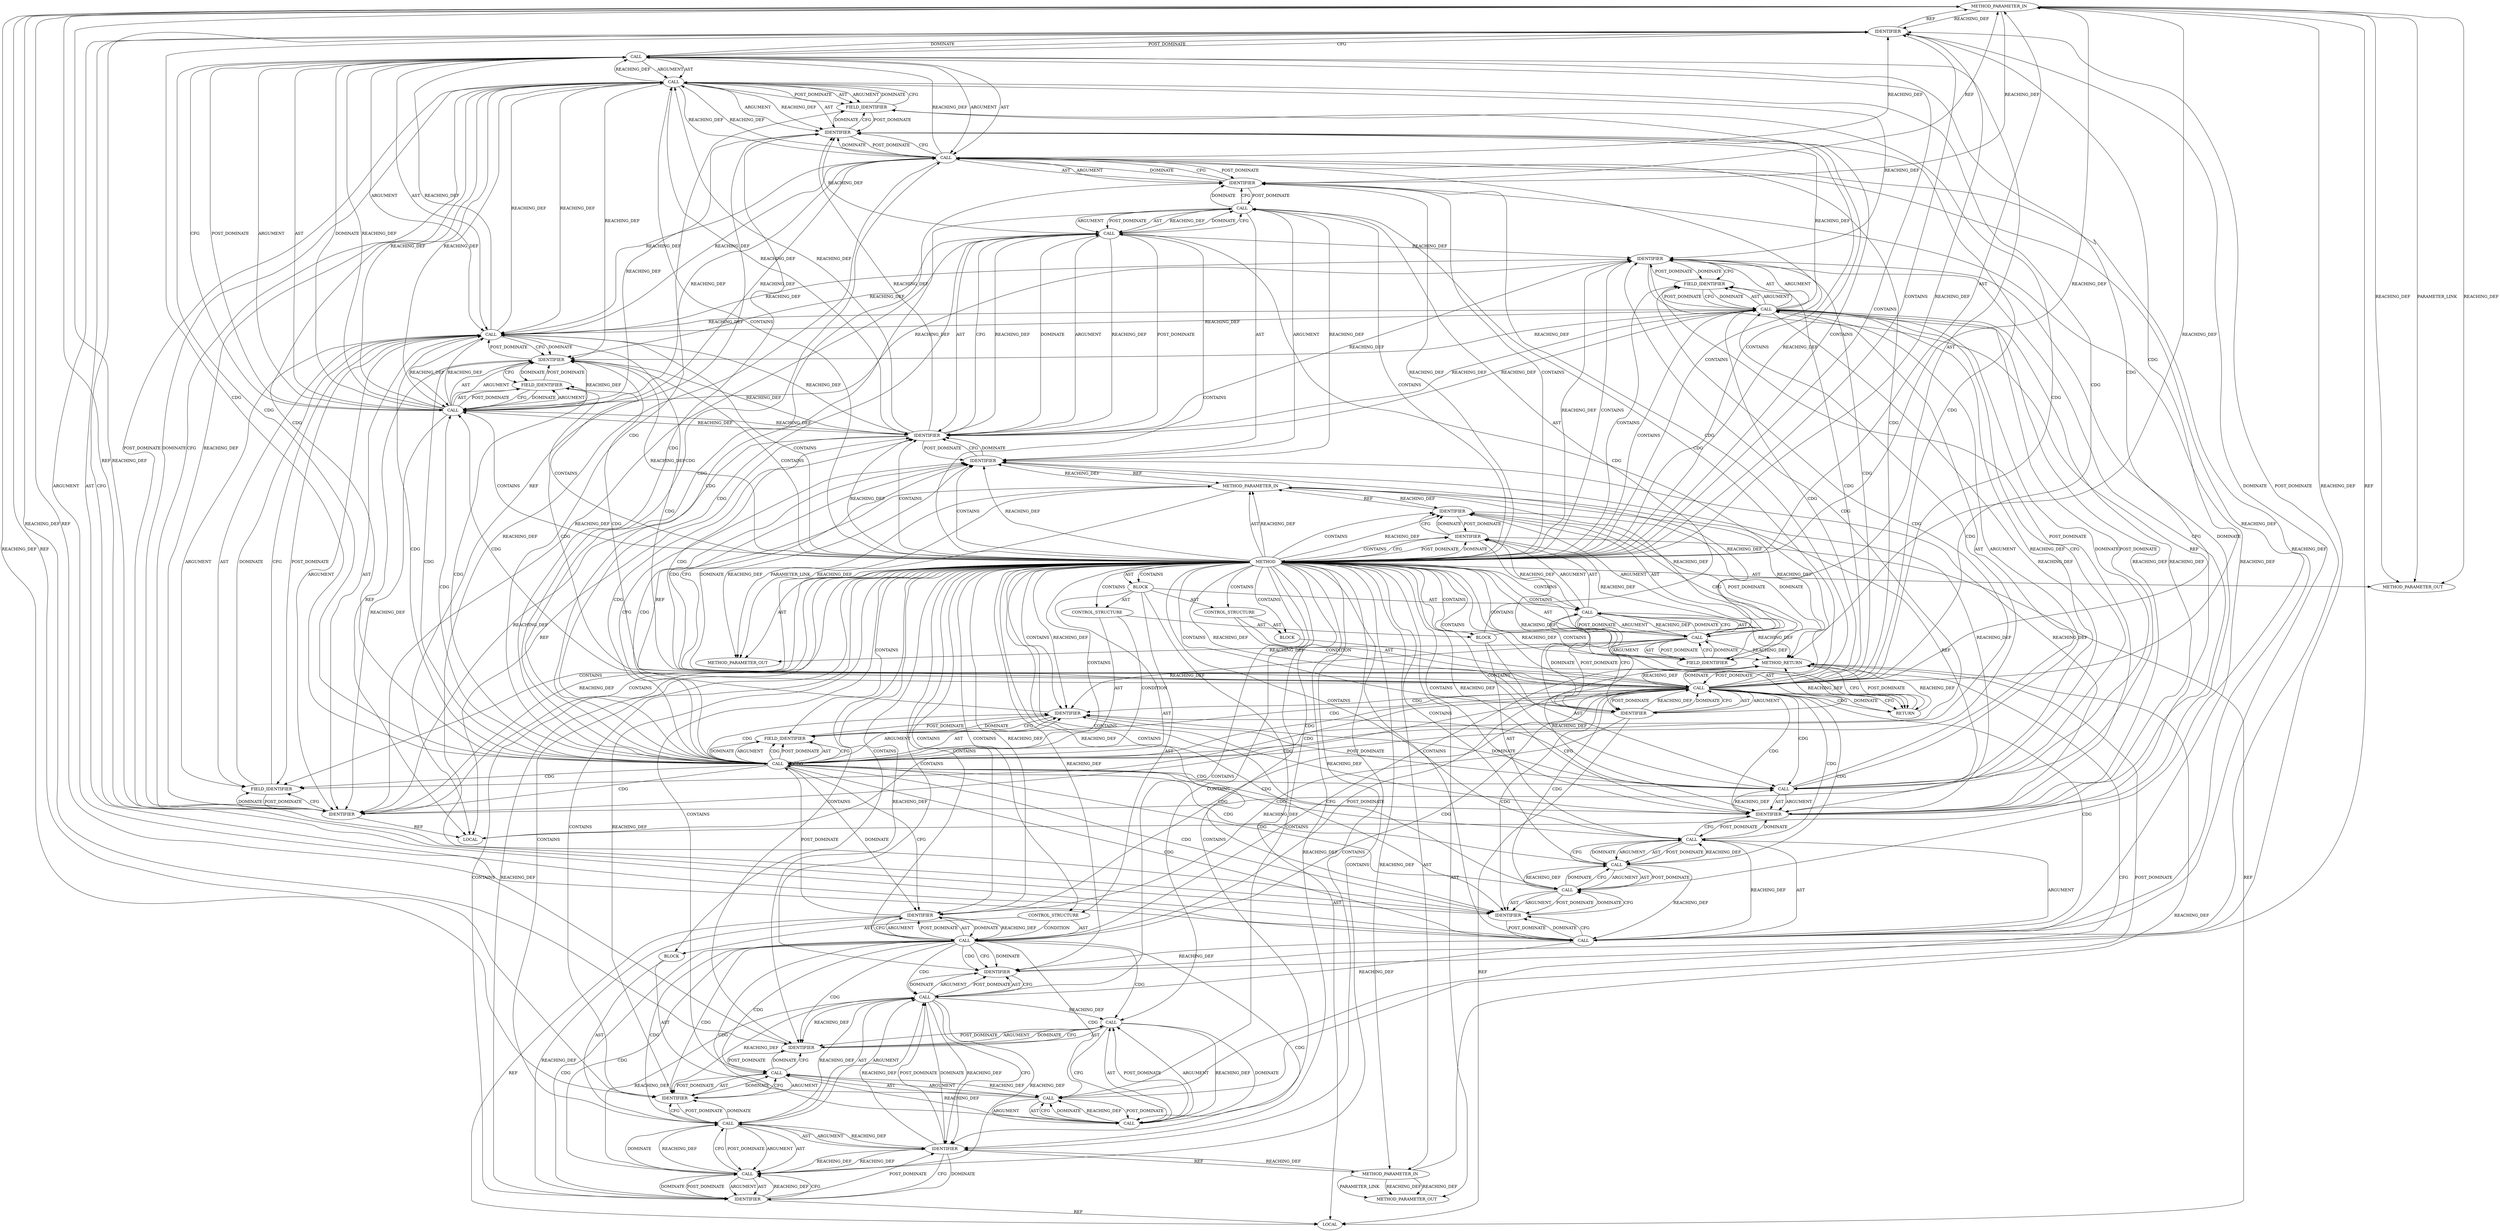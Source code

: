digraph {
  3004 [label=METHOD_PARAMETER_IN ORDER=1 CODE="struct scatterlist **sg" IS_VARIADIC=false COLUMN_NUMBER=29 LINE_NUMBER=936 TYPE_FULL_NAME="scatterlist**" EVALUATION_STRATEGY="BY_VALUE" INDEX=1 NAME="sg"]
  3040 [label=IDENTIFIER ORDER=1 ARGUMENT_INDEX=1 CODE="sg" COLUMN_NUMBER=4 LINE_NUMBER=948 TYPE_FULL_NAME="scatterlist**" NAME="sg"]
  3052 [label=CONTROL_STRUCTURE CONTROL_STRUCTURE_TYPE="IF" ORDER=6 PARSER_TYPE_NAME="CASTIfStatement" ARGUMENT_INDEX=-1 CODE="if (need_padding(data_len))" COLUMN_NUMBER=2 LINE_NUMBER=953]
  3009 [label=CALL ORDER=2 ARGUMENT_INDEX=-1 CODE="data_len = cursor->total_resid" COLUMN_NUMBER=6 METHOD_FULL_NAME="<operator>.assignment" LINE_NUMBER=939 TYPE_FULL_NAME="<empty>" DISPATCH_TYPE="STATIC_DISPATCH" SIGNATURE="" NAME="<operator>.assignment"]
  3063 [label=CALL ORDER=1 ARGUMENT_INDEX=1 CODE="*sg" COLUMN_NUMBER=3 METHOD_FULL_NAME="<operator>.indirection" LINE_NUMBER=955 TYPE_FULL_NAME="<empty>" DISPATCH_TYPE="STATIC_DISPATCH" SIGNATURE="" NAME="<operator>.indirection"]
  3066 [label=CALL ORDER=1 ARGUMENT_INDEX=1 CODE="*sg" COLUMN_NUMBER=17 METHOD_FULL_NAME="<operator>.indirection" LINE_NUMBER=955 TYPE_FULL_NAME="<empty>" DISPATCH_TYPE="STATIC_DISPATCH" SIGNATURE="" NAME="<operator>.indirection"]
  3046 [label=CALL ORDER=2 ARGUMENT_INDEX=2 CODE="bv.bv_len" COLUMN_NUMBER=33 METHOD_FULL_NAME="<operator>.fieldAccess" LINE_NUMBER=950 TYPE_FULL_NAME="<empty>" DISPATCH_TYPE="STATIC_DISPATCH" SIGNATURE="" NAME="<operator>.fieldAccess"]
  3059 [label=IDENTIFIER ORDER=2 ARGUMENT_INDEX=2 CODE="pad" COLUMN_NUMBER=19 LINE_NUMBER=954 TYPE_FULL_NAME="u8*" NAME="pad"]
  3031 [label=FIELD_IDENTIFIER ORDER=2 ARGUMENT_INDEX=2 CODE="bv_page" COLUMN_NUMBER=20 LINE_NUMBER=947 CANONICAL_NAME="bv_page"]
  3010 [label=IDENTIFIER ORDER=1 ARGUMENT_INDEX=1 CODE="data_len" COLUMN_NUMBER=6 LINE_NUMBER=939 TYPE_FULL_NAME="int" NAME="data_len"]
  3049 [label=CALL ORDER=2 ARGUMENT_INDEX=-1 CODE="cursor->total_resid" COLUMN_NUMBER=11 METHOD_FULL_NAME="<operator>.indirectFieldAccess" LINE_NUMBER=951 TYPE_FULL_NAME="<empty>" DISPATCH_TYPE="STATIC_DISPATCH" SIGNATURE="" NAME="<operator>.indirectFieldAccess"]
  3047 [label=IDENTIFIER ORDER=1 ARGUMENT_INDEX=1 CODE="bv" COLUMN_NUMBER=33 LINE_NUMBER=950 TYPE_FULL_NAME="bio_vec" NAME="bv"]
  3017 [label=IDENTIFIER ORDER=1 ARGUMENT_INDEX=1 CODE="data_len" COLUMN_NUMBER=7 LINE_NUMBER=942 TYPE_FULL_NAME="int" NAME="data_len"]
  3036 [label=IDENTIFIER ORDER=1 ARGUMENT_INDEX=1 CODE="bv" COLUMN_NUMBER=43 LINE_NUMBER=947 TYPE_FULL_NAME="bio_vec" NAME="bv"]
  3057 [label=CALL ORDER=1 ARGUMENT_INDEX=1 CODE="*sg" COLUMN_NUMBER=14 METHOD_FULL_NAME="<operator>.indirection" LINE_NUMBER=954 TYPE_FULL_NAME="<empty>" DISPATCH_TYPE="STATIC_DISPATCH" SIGNATURE="" NAME="<operator>.indirection"]
  3035 [label=CALL ORDER=4 ARGUMENT_INDEX=4 CODE="bv.bv_offset" COLUMN_NUMBER=43 METHOD_FULL_NAME="<operator>.fieldAccess" LINE_NUMBER=947 TYPE_FULL_NAME="<empty>" DISPATCH_TYPE="STATIC_DISPATCH" SIGNATURE="" NAME="<operator>.fieldAccess"]
  3041 [label=CALL ORDER=2 ARGUMENT_INDEX=2 CODE="sg_next(*sg)" COLUMN_NUMBER=9 METHOD_FULL_NAME="sg_next" LINE_NUMBER=948 TYPE_FULL_NAME="<empty>" DISPATCH_TYPE="STATIC_DISPATCH" SIGNATURE="" NAME="sg_next"]
  3033 [label=IDENTIFIER ORDER=1 ARGUMENT_INDEX=1 CODE="bv" COLUMN_NUMBER=32 LINE_NUMBER=947 TYPE_FULL_NAME="bio_vec" NAME="bv"]
  3064 [label=IDENTIFIER ORDER=1 ARGUMENT_INDEX=1 CODE="sg" COLUMN_NUMBER=4 LINE_NUMBER=955 TYPE_FULL_NAME="scatterlist**" NAME="sg"]
  3056 [label=CALL ORDER=1 ARGUMENT_INDEX=-1 CODE="sg_set_buf(*sg, pad, padding_len(data_len))" COLUMN_NUMBER=3 METHOD_FULL_NAME="sg_set_buf" LINE_NUMBER=954 TYPE_FULL_NAME="<empty>" DISPATCH_TYPE="STATIC_DISPATCH" SIGNATURE="" NAME="sg_set_buf"]
  3007 [label=BLOCK ORDER=4 ARGUMENT_INDEX=-1 CODE="{
	int data_len = cursor->total_resid;
	struct bio_vec bv;

	if (!data_len)
		return;

	do {
		get_bvec_at(cursor, &bv);
		sg_set_page(*sg, bv.bv_page, bv.bv_len, bv.bv_offset);
		*sg = sg_next(*sg);

		ceph_msg_data_advance(cursor, bv.bv_len);
	} while (cursor->total_resid);

	if (need_padding(data_len)) {
		sg_set_buf(*sg, pad, padding_len(data_len));
		*sg = sg_next(*sg);
	}
}" COLUMN_NUMBER=1 LINE_NUMBER=938 TYPE_FULL_NAME="void"]
  3030 [label=IDENTIFIER ORDER=1 ARGUMENT_INDEX=1 CODE="bv" COLUMN_NUMBER=20 LINE_NUMBER=947 TYPE_FULL_NAME="bio_vec" NAME="bv"]
  3061 [label=IDENTIFIER ORDER=1 ARGUMENT_INDEX=1 CODE="data_len" COLUMN_NUMBER=36 LINE_NUMBER=954 TYPE_FULL_NAME="int" NAME="data_len"]
  3067 [label=IDENTIFIER ORDER=1 ARGUMENT_INDEX=1 CODE="sg" COLUMN_NUMBER=18 LINE_NUMBER=955 TYPE_FULL_NAME="scatterlist**" NAME="sg"]
  3012 [label=IDENTIFIER ORDER=1 ARGUMENT_INDEX=1 CODE="cursor" COLUMN_NUMBER=17 LINE_NUMBER=939 TYPE_FULL_NAME="ceph_msg_data_cursor*" NAME="cursor"]
  3021 [label=BLOCK ORDER=1 ARGUMENT_INDEX=-1 CODE="{
		get_bvec_at(cursor, &bv);
		sg_set_page(*sg, bv.bv_page, bv.bv_len, bv.bv_offset);
		*sg = sg_next(*sg);

		ceph_msg_data_advance(cursor, bv.bv_len);
	}" COLUMN_NUMBER=5 LINE_NUMBER=945 TYPE_FULL_NAME="void"]
  3016 [label=CALL ORDER=1 ARGUMENT_INDEX=-1 CODE="!data_len" COLUMN_NUMBER=6 METHOD_FULL_NAME="<operator>.logicalNot" LINE_NUMBER=942 TYPE_FULL_NAME="<empty>" DISPATCH_TYPE="STATIC_DISPATCH" SIGNATURE="" NAME="<operator>.logicalNot"]
  3048 [label=FIELD_IDENTIFIER ORDER=2 ARGUMENT_INDEX=2 CODE="bv_len" COLUMN_NUMBER=33 LINE_NUMBER=950 CANONICAL_NAME="bv_len"]
  13095 [label=METHOD_PARAMETER_OUT ORDER=2 CODE="struct ceph_msg_data_cursor *cursor" IS_VARIADIC=false COLUMN_NUMBER=8 LINE_NUMBER=937 TYPE_FULL_NAME="ceph_msg_data_cursor*" EVALUATION_STRATEGY="BY_VALUE" INDEX=2 NAME="cursor"]
  3042 [label=CALL ORDER=1 ARGUMENT_INDEX=1 CODE="*sg" COLUMN_NUMBER=17 METHOD_FULL_NAME="<operator>.indirection" LINE_NUMBER=948 TYPE_FULL_NAME="<empty>" DISPATCH_TYPE="STATIC_DISPATCH" SIGNATURE="" NAME="<operator>.indirection"]
  3018 [label=BLOCK ORDER=2 ARGUMENT_INDEX=-1 CODE="<empty>" COLUMN_NUMBER=3 LINE_NUMBER=943 TYPE_FULL_NAME="void"]
  3062 [label=CALL ORDER=2 ARGUMENT_INDEX=-1 CODE="*sg = sg_next(*sg)" COLUMN_NUMBER=3 METHOD_FULL_NAME="<operator>.assignment" LINE_NUMBER=955 TYPE_FULL_NAME="<empty>" DISPATCH_TYPE="STATIC_DISPATCH" SIGNATURE="" NAME="<operator>.assignment"]
  3058 [label=IDENTIFIER ORDER=1 ARGUMENT_INDEX=1 CODE="sg" COLUMN_NUMBER=15 LINE_NUMBER=954 TYPE_FULL_NAME="scatterlist**" NAME="sg"]
  3044 [label=CALL ORDER=4 ARGUMENT_INDEX=-1 CODE="ceph_msg_data_advance(cursor, bv.bv_len)" COLUMN_NUMBER=3 METHOD_FULL_NAME="ceph_msg_data_advance" LINE_NUMBER=950 TYPE_FULL_NAME="<empty>" DISPATCH_TYPE="STATIC_DISPATCH" SIGNATURE="" NAME="ceph_msg_data_advance"]
  3054 [label=IDENTIFIER ORDER=1 ARGUMENT_INDEX=1 CODE="data_len" COLUMN_NUMBER=19 LINE_NUMBER=953 TYPE_FULL_NAME="int" NAME="data_len"]
  3037 [label=FIELD_IDENTIFIER ORDER=2 ARGUMENT_INDEX=2 CODE="bv_offset" COLUMN_NUMBER=43 LINE_NUMBER=947 CANONICAL_NAME="bv_offset"]
  3065 [label=CALL ORDER=2 ARGUMENT_INDEX=2 CODE="sg_next(*sg)" COLUMN_NUMBER=9 METHOD_FULL_NAME="sg_next" LINE_NUMBER=955 TYPE_FULL_NAME="<empty>" DISPATCH_TYPE="STATIC_DISPATCH" SIGNATURE="" NAME="sg_next"]
  3011 [label=CALL ORDER=2 ARGUMENT_INDEX=2 CODE="cursor->total_resid" COLUMN_NUMBER=17 METHOD_FULL_NAME="<operator>.indirectFieldAccess" LINE_NUMBER=939 TYPE_FULL_NAME="<empty>" DISPATCH_TYPE="STATIC_DISPATCH" SIGNATURE="" NAME="<operator>.indirectFieldAccess"]
  3015 [label=CONTROL_STRUCTURE CONTROL_STRUCTURE_TYPE="IF" ORDER=4 PARSER_TYPE_NAME="CASTIfStatement" ARGUMENT_INDEX=-1 CODE="if (!data_len)" COLUMN_NUMBER=2 LINE_NUMBER=942]
  3006 [label=METHOD_PARAMETER_IN ORDER=3 CODE="u8 *pad" IS_VARIADIC=false COLUMN_NUMBER=45 LINE_NUMBER=937 TYPE_FULL_NAME="u8*" EVALUATION_STRATEGY="BY_VALUE" INDEX=3 NAME="pad"]
  3043 [label=IDENTIFIER ORDER=1 ARGUMENT_INDEX=1 CODE="sg" COLUMN_NUMBER=18 LINE_NUMBER=948 TYPE_FULL_NAME="scatterlist**" NAME="sg"]
  3005 [label=METHOD_PARAMETER_IN ORDER=2 CODE="struct ceph_msg_data_cursor *cursor" IS_VARIADIC=false COLUMN_NUMBER=8 LINE_NUMBER=937 TYPE_FULL_NAME="ceph_msg_data_cursor*" EVALUATION_STRATEGY="BY_VALUE" INDEX=2 NAME="cursor"]
  3020 [label=CONTROL_STRUCTURE CONTROL_STRUCTURE_TYPE="DO" ORDER=5 PARSER_TYPE_NAME="CASTDoStatement" ARGUMENT_INDEX=-1 CODE="do {
		get_bvec_at(cursor, &bv);
		sg_set_page(*sg, bv.bv_page, bv.bv_len, bv.bv_offset);
		*sg = sg_next(*sg);

		ceph_msg_data_advance(cursor, bv.bv_len);
	} while (cursor->total_resid);" COLUMN_NUMBER=2 LINE_NUMBER=945]
  13094 [label=METHOD_PARAMETER_OUT ORDER=1 CODE="struct scatterlist **sg" IS_VARIADIC=false COLUMN_NUMBER=29 LINE_NUMBER=936 TYPE_FULL_NAME="scatterlist**" EVALUATION_STRATEGY="BY_VALUE" INDEX=1 NAME="sg"]
  3045 [label=IDENTIFIER ORDER=1 ARGUMENT_INDEX=1 CODE="cursor" COLUMN_NUMBER=25 LINE_NUMBER=950 TYPE_FULL_NAME="ceph_msg_data_cursor*" NAME="cursor"]
  3068 [label=METHOD_RETURN ORDER=5 CODE="RET" COLUMN_NUMBER=1 LINE_NUMBER=936 TYPE_FULL_NAME="void" EVALUATION_STRATEGY="BY_VALUE"]
  3025 [label=IDENTIFIER ORDER=1 ARGUMENT_INDEX=1 CODE="bv" COLUMN_NUMBER=24 LINE_NUMBER=946 TYPE_FULL_NAME="bio_vec" NAME="bv"]
  3053 [label=CALL ORDER=1 ARGUMENT_INDEX=-1 CODE="need_padding(data_len)" COLUMN_NUMBER=6 METHOD_FULL_NAME="need_padding" LINE_NUMBER=953 TYPE_FULL_NAME="<empty>" DISPATCH_TYPE="STATIC_DISPATCH" SIGNATURE="" NAME="need_padding"]
  3032 [label=CALL ORDER=3 ARGUMENT_INDEX=3 CODE="bv.bv_len" COLUMN_NUMBER=32 METHOD_FULL_NAME="<operator>.fieldAccess" LINE_NUMBER=947 TYPE_FULL_NAME="<empty>" DISPATCH_TYPE="STATIC_DISPATCH" SIGNATURE="" NAME="<operator>.fieldAccess"]
  13096 [label=METHOD_PARAMETER_OUT ORDER=3 CODE="u8 *pad" IS_VARIADIC=false COLUMN_NUMBER=45 LINE_NUMBER=937 TYPE_FULL_NAME="u8*" EVALUATION_STRATEGY="BY_VALUE" INDEX=3 NAME="pad"]
  3027 [label=CALL ORDER=1 ARGUMENT_INDEX=1 CODE="*sg" COLUMN_NUMBER=15 METHOD_FULL_NAME="<operator>.indirection" LINE_NUMBER=947 TYPE_FULL_NAME="<empty>" DISPATCH_TYPE="STATIC_DISPATCH" SIGNATURE="" NAME="<operator>.indirection"]
  3003 [label=METHOD COLUMN_NUMBER=1 LINE_NUMBER=936 COLUMN_NUMBER_END=1 IS_EXTERNAL=false SIGNATURE="void init_sgs_cursor (scatterlist**,ceph_msg_data_cursor*,u8*)" NAME="init_sgs_cursor" AST_PARENT_TYPE="TYPE_DECL" AST_PARENT_FULL_NAME="file_code_old-a282a2f-decode_preamble-536.c:<global>" ORDER=52 CODE="static void init_sgs_cursor(struct scatterlist **sg,
			    struct ceph_msg_data_cursor *cursor, u8 *pad)
{
	int data_len = cursor->total_resid;
	struct bio_vec bv;

	if (!data_len)
		return;

	do {
		get_bvec_at(cursor, &bv);
		sg_set_page(*sg, bv.bv_page, bv.bv_len, bv.bv_offset);
		*sg = sg_next(*sg);

		ceph_msg_data_advance(cursor, bv.bv_len);
	} while (cursor->total_resid);

	if (need_padding(data_len)) {
		sg_set_buf(*sg, pad, padding_len(data_len));
		*sg = sg_next(*sg);
	}
}" FULL_NAME="init_sgs_cursor" LINE_NUMBER_END=957 FILENAME="file_code_old-a282a2f-decode_preamble-536.c"]
  3060 [label=CALL ORDER=3 ARGUMENT_INDEX=3 CODE="padding_len(data_len)" COLUMN_NUMBER=24 METHOD_FULL_NAME="padding_len" LINE_NUMBER=954 TYPE_FULL_NAME="<empty>" DISPATCH_TYPE="STATIC_DISPATCH" SIGNATURE="" NAME="padding_len"]
  3038 [label=CALL ORDER=3 ARGUMENT_INDEX=-1 CODE="*sg = sg_next(*sg)" COLUMN_NUMBER=3 METHOD_FULL_NAME="<operator>.assignment" LINE_NUMBER=948 TYPE_FULL_NAME="<empty>" DISPATCH_TYPE="STATIC_DISPATCH" SIGNATURE="" NAME="<operator>.assignment"]
  3039 [label=CALL ORDER=1 ARGUMENT_INDEX=1 CODE="*sg" COLUMN_NUMBER=3 METHOD_FULL_NAME="<operator>.indirection" LINE_NUMBER=948 TYPE_FULL_NAME="<empty>" DISPATCH_TYPE="STATIC_DISPATCH" SIGNATURE="" NAME="<operator>.indirection"]
  3055 [label=BLOCK ORDER=2 ARGUMENT_INDEX=-1 CODE="{
		sg_set_buf(*sg, pad, padding_len(data_len));
		*sg = sg_next(*sg);
	}" COLUMN_NUMBER=30 LINE_NUMBER=953 TYPE_FULL_NAME="void"]
  3014 [label=LOCAL ORDER=3 CODE="struct bio_vec bv" COLUMN_NUMBER=17 LINE_NUMBER=940 TYPE_FULL_NAME="bio_vec" NAME="bv"]
  3019 [label=RETURN ORDER=1 ARGUMENT_INDEX=1 CODE="return;" COLUMN_NUMBER=3 LINE_NUMBER=943]
  3024 [label=CALL ORDER=2 ARGUMENT_INDEX=2 CODE="&bv" COLUMN_NUMBER=23 METHOD_FULL_NAME="<operator>.addressOf" LINE_NUMBER=946 TYPE_FULL_NAME="<empty>" DISPATCH_TYPE="STATIC_DISPATCH" SIGNATURE="" NAME="<operator>.addressOf"]
  3034 [label=FIELD_IDENTIFIER ORDER=2 ARGUMENT_INDEX=2 CODE="bv_len" COLUMN_NUMBER=32 LINE_NUMBER=947 CANONICAL_NAME="bv_len"]
  3029 [label=CALL ORDER=2 ARGUMENT_INDEX=2 CODE="bv.bv_page" COLUMN_NUMBER=20 METHOD_FULL_NAME="<operator>.fieldAccess" LINE_NUMBER=947 TYPE_FULL_NAME="<empty>" DISPATCH_TYPE="STATIC_DISPATCH" SIGNATURE="" NAME="<operator>.fieldAccess"]
  3051 [label=FIELD_IDENTIFIER ORDER=2 ARGUMENT_INDEX=2 CODE="total_resid" COLUMN_NUMBER=11 LINE_NUMBER=951 CANONICAL_NAME="total_resid"]
  3028 [label=IDENTIFIER ORDER=1 ARGUMENT_INDEX=1 CODE="sg" COLUMN_NUMBER=16 LINE_NUMBER=947 TYPE_FULL_NAME="scatterlist**" NAME="sg"]
  3050 [label=IDENTIFIER ORDER=1 ARGUMENT_INDEX=1 CODE="cursor" COLUMN_NUMBER=11 LINE_NUMBER=951 TYPE_FULL_NAME="ceph_msg_data_cursor*" NAME="cursor"]
  3022 [label=CALL ORDER=1 ARGUMENT_INDEX=-1 CODE="get_bvec_at(cursor, &bv)" COLUMN_NUMBER=3 METHOD_FULL_NAME="get_bvec_at" LINE_NUMBER=946 TYPE_FULL_NAME="<empty>" DISPATCH_TYPE="STATIC_DISPATCH" SIGNATURE="" NAME="get_bvec_at"]
  3026 [label=CALL ORDER=2 ARGUMENT_INDEX=-1 CODE="sg_set_page(*sg, bv.bv_page, bv.bv_len, bv.bv_offset)" COLUMN_NUMBER=3 METHOD_FULL_NAME="sg_set_page" LINE_NUMBER=947 TYPE_FULL_NAME="<empty>" DISPATCH_TYPE="STATIC_DISPATCH" SIGNATURE="" NAME="sg_set_page"]
  3008 [label=LOCAL ORDER=1 CODE="int data_len" COLUMN_NUMBER=6 LINE_NUMBER=939 TYPE_FULL_NAME="int" NAME="data_len"]
  3013 [label=FIELD_IDENTIFIER ORDER=2 ARGUMENT_INDEX=2 CODE="total_resid" COLUMN_NUMBER=17 LINE_NUMBER=939 CANONICAL_NAME="total_resid"]
  3023 [label=IDENTIFIER ORDER=1 ARGUMENT_INDEX=1 CODE="cursor" COLUMN_NUMBER=15 LINE_NUMBER=946 TYPE_FULL_NAME="ceph_msg_data_cursor*" NAME="cursor"]
  3049 -> 3031 [label=CDG ]
  3062 -> 3063 [label=ARGUMENT ]
  3003 -> 13095 [label=AST ]
  3042 -> 3043 [label=AST ]
  3010 -> 3003 [label=POST_DOMINATE ]
  3016 -> 3046 [label=CDG ]
  3025 -> 3036 [label=REACHING_DEF VARIABLE="bv"]
  3032 -> 3026 [label=REACHING_DEF VARIABLE="bv.bv_len"]
  3016 -> 3041 [label=CDG ]
  3057 -> 3056 [label=REACHING_DEF VARIABLE="*sg"]
  3011 -> 3023 [label=REACHING_DEF VARIABLE="cursor->total_resid"]
  3046 -> 3033 [label=REACHING_DEF VARIABLE="bv.bv_len"]
  3003 -> 3011 [label=CONTAINS ]
  3049 -> 3028 [label=CDG ]
  3026 -> 3035 [label=AST ]
  3049 -> 3022 [label=CDG ]
  3016 -> 3023 [label=CFG ]
  3010 -> 3009 [label=REACHING_DEF VARIABLE="data_len"]
  3060 -> 3056 [label=DOMINATE ]
  3038 -> 3045 [label=DOMINATE ]
  3021 -> 3044 [label=AST ]
  3054 -> 3053 [label=DOMINATE ]
  3046 -> 3044 [label=REACHING_DEF VARIABLE="bv.bv_len"]
  3046 -> 3048 [label=AST ]
  3039 -> 3040 [label=POST_DOMINATE ]
  3029 -> 3026 [label=REACHING_DEF VARIABLE="bv.bv_page"]
  3032 -> 3047 [label=REACHING_DEF VARIABLE="bv.bv_len"]
  3049 -> 3037 [label=CDG ]
  3015 -> 3018 [label=AST ]
  3016 -> 3017 [label=AST ]
  3055 -> 3062 [label=AST ]
  3011 -> 3045 [label=REACHING_DEF VARIABLE="cursor->total_resid"]
  3049 -> 3024 [label=CDG ]
  3010 -> 3017 [label=REACHING_DEF VARIABLE="data_len"]
  3003 -> 3050 [label=CONTAINS ]
  3026 -> 3040 [label=CFG ]
  3054 -> 3049 [label=POST_DOMINATE ]
  3027 -> 3030 [label=DOMINATE ]
  3003 -> 3013 [label=CONTAINS ]
  3020 -> 3021 [label=AST ]
  3029 -> 3033 [label=DOMINATE ]
  3024 -> 3025 [label=AST ]
  3003 -> 3030 [label=CONTAINS ]
  3016 -> 3034 [label=CDG ]
  3035 -> 3033 [label=REACHING_DEF VARIABLE="bv.bv_offset"]
  3032 -> 3033 [label=ARGUMENT ]
  3007 -> 3014 [label=AST ]
  3053 -> 3058 [label=DOMINATE ]
  3042 -> 3041 [label=REACHING_DEF VARIABLE="*sg"]
  3025 -> 3014 [label=REF ]
  3039 -> 3027 [label=REACHING_DEF VARIABLE="*sg"]
  3003 -> 3023 [label=REACHING_DEF VARIABLE=""]
  3043 -> 3004 [label=REF ]
  3012 -> 3005 [label=REF ]
  3004 -> 3028 [label=REACHING_DEF VARIABLE="sg"]
  3035 -> 3027 [label=REACHING_DEF VARIABLE="bv.bv_offset"]
  3045 -> 3050 [label=REACHING_DEF VARIABLE="cursor"]
  3064 -> 3063 [label=DOMINATE ]
  3026 -> 3040 [label=DOMINATE ]
  3062 -> 3065 [label=POST_DOMINATE ]
  3026 -> 3032 [label=ARGUMENT ]
  3003 -> 3051 [label=CONTAINS ]
  3027 -> 3028 [label=POST_DOMINATE ]
  3010 -> 3012 [label=CFG ]
  3003 -> 3020 [label=CONTAINS ]
  3053 -> 3058 [label=CDG ]
  3048 -> 3046 [label=CFG ]
  3028 -> 3022 [label=POST_DOMINATE ]
  3003 -> 3055 [label=CONTAINS ]
  3003 -> 3024 [label=CONTAINS ]
  3003 -> 3006 [label=AST ]
  3057 -> 3059 [label=CFG ]
  3035 -> 3029 [label=REACHING_DEF VARIABLE="bv.bv_offset"]
  3016 -> 3017 [label=ARGUMENT ]
  3027 -> 3042 [label=REACHING_DEF VARIABLE="*sg"]
  3038 -> 3041 [label=ARGUMENT ]
  3063 -> 3064 [label=ARGUMENT ]
  3049 -> 3050 [label=CDG ]
  3049 -> 3035 [label=CDG ]
  3066 -> 3067 [label=AST ]
  3003 -> 3016 [label=CONTAINS ]
  3026 -> 3035 [label=POST_DOMINATE ]
  3046 -> 3030 [label=REACHING_DEF VARIABLE="bv.bv_len"]
  3016 -> 3049 [label=CDG ]
  3003 -> 3040 [label=CONTAINS ]
  3003 -> 3029 [label=CONTAINS ]
  3046 -> 3047 [label=ARGUMENT ]
  3032 -> 3029 [label=REACHING_DEF VARIABLE="bv.bv_len"]
  3052 -> 3053 [label=AST ]
  3024 -> 3022 [label=REACHING_DEF VARIABLE="&bv"]
  3059 -> 3006 [label=REF ]
  3007 -> 3009 [label=AST ]
  3003 -> 3064 [label=CONTAINS ]
  3023 -> 3005 [label=REF ]
  3044 -> 3045 [label=ARGUMENT ]
  3066 -> 3065 [label=CFG ]
  3006 -> 13096 [label=PARAMETER_LINK ]
  3061 -> 3059 [label=POST_DOMINATE ]
  3016 -> 3023 [label=DOMINATE ]
  3042 -> 3041 [label=DOMINATE ]
  3003 -> 3042 [label=CONTAINS ]
  3037 -> 3035 [label=CFG ]
  3022 -> 3024 [label=AST ]
  3009 -> 3017 [label=DOMINATE ]
  3068 -> 3053 [label=POST_DOMINATE ]
  3028 -> 3027 [label=DOMINATE ]
  3031 -> 3029 [label=DOMINATE ]
  3058 -> 3057 [label=DOMINATE ]
  3035 -> 3037 [label=ARGUMENT ]
  3003 -> 3032 [label=CONTAINS ]
  3003 -> 3041 [label=CONTAINS ]
  3005 -> 3012 [label=REACHING_DEF VARIABLE="cursor"]
  3004 -> 13094 [label=REACHING_DEF VARIABLE="sg"]
  3004 -> 13094 [label=REACHING_DEF VARIABLE="sg"]
  3023 -> 3025 [label=CFG ]
  3029 -> 3047 [label=REACHING_DEF VARIABLE="bv.bv_page"]
  3011 -> 3050 [label=REACHING_DEF VARIABLE="cursor->total_resid"]
  3056 -> 3064 [label=DOMINATE ]
  3003 -> 3047 [label=REACHING_DEF VARIABLE=""]
  3024 -> 3047 [label=REACHING_DEF VARIABLE="&bv"]
  3027 -> 3030 [label=CFG ]
  3003 -> 3019 [label=REACHING_DEF VARIABLE=""]
  3003 -> 3053 [label=CONTAINS ]
  3057 -> 3060 [label=REACHING_DEF VARIABLE="*sg"]
  3011 -> 3012 [label=AST ]
  3026 -> 3027 [label=ARGUMENT ]
  3009 -> 3068 [label=REACHING_DEF VARIABLE="data_len = cursor->total_resid"]
  3003 -> 3059 [label=REACHING_DEF VARIABLE=""]
  3065 -> 3066 [label=POST_DOMINATE ]
  3025 -> 3046 [label=REACHING_DEF VARIABLE="bv"]
  3057 -> 3067 [label=REACHING_DEF VARIABLE="*sg"]
  3065 -> 3062 [label=CFG ]
  3039 -> 3028 [label=REACHING_DEF VARIABLE="*sg"]
  3004 -> 13094 [label=PARAMETER_LINK ]
  3027 -> 3032 [label=REACHING_DEF VARIABLE="*sg"]
  3047 -> 3045 [label=POST_DOMINATE ]
  3018 -> 3019 [label=AST ]
  3023 -> 3022 [label=REACHING_DEF VARIABLE="cursor"]
  3022 -> 3024 [label=ARGUMENT ]
  3065 -> 3066 [label=ARGUMENT ]
  3059 -> 3056 [label=REACHING_DEF VARIABLE="pad"]
  3029 -> 3030 [label=ARGUMENT ]
  3029 -> 3033 [label=REACHING_DEF VARIABLE="bv.bv_page"]
  3041 -> 3042 [label=ARGUMENT ]
  3003 -> 3017 [label=CONTAINS ]
  3003 -> 3035 [label=CONTAINS ]
  3049 -> 3054 [label=DOMINATE ]
  3057 -> 3059 [label=DOMINATE ]
  3006 -> 13096 [label=REACHING_DEF VARIABLE="pad"]
  3006 -> 13096 [label=REACHING_DEF VARIABLE="pad"]
  3003 -> 3054 [label=REACHING_DEF VARIABLE=""]
  3027 -> 3028 [label=AST ]
  3003 -> 3066 [label=CONTAINS ]
  3049 -> 3041 [label=CDG ]
  3036 -> 3037 [label=CFG ]
  3046 -> 3044 [label=CFG ]
  3042 -> 3041 [label=CFG ]
  3015 -> 3016 [label=CONDITION ]
  3032 -> 3036 [label=CFG ]
  3009 -> 3010 [label=ARGUMENT ]
  3063 -> 3064 [label=POST_DOMINATE ]
  3025 -> 3024 [label=CFG ]
  3004 -> 3068 [label=REACHING_DEF VARIABLE="sg"]
  3003 -> 3061 [label=CONTAINS ]
  3003 -> 3009 [label=CONTAINS ]
  3053 -> 3068 [label=CFG ]
  3016 -> 3029 [label=CDG ]
  3049 -> 3023 [label=CDG ]
  3066 -> 3067 [label=POST_DOMINATE ]
  3017 -> 3008 [label=REF ]
  3048 -> 3047 [label=POST_DOMINATE ]
  3034 -> 3032 [label=DOMINATE ]
  3010 -> 3012 [label=DOMINATE ]
  3033 -> 3034 [label=CFG ]
  3011 -> 3013 [label=ARGUMENT ]
  3035 -> 3036 [label=ARGUMENT ]
  3003 -> 3037 [label=CONTAINS ]
  3003 -> 3058 [label=CONTAINS ]
  3003 -> 3030 [label=REACHING_DEF VARIABLE=""]
  3045 -> 3044 [label=REACHING_DEF VARIABLE="cursor"]
  3003 -> 3005 [label=AST ]
  3062 -> 3065 [label=ARGUMENT ]
  3024 -> 3025 [label=ARGUMENT ]
  3021 -> 3026 [label=AST ]
  3035 -> 3047 [label=REACHING_DEF VARIABLE="bv.bv_offset"]
  3036 -> 3032 [label=POST_DOMINATE ]
  3063 -> 3064 [label=AST ]
  3050 -> 3005 [label=REF ]
  3016 -> 3032 [label=CDG ]
  3061 -> 3060 [label=REACHING_DEF VARIABLE="data_len"]
  3003 -> 3034 [label=CONTAINS ]
  3056 -> 3059 [label=ARGUMENT ]
  3003 -> 3057 [label=CONTAINS ]
  3017 -> 3016 [label=REACHING_DEF VARIABLE="data_len"]
  3035 -> 3037 [label=AST ]
  3030 -> 3027 [label=POST_DOMINATE ]
  3022 -> 3023 [label=AST ]
  3022 -> 3028 [label=DOMINATE ]
  3065 -> 3066 [label=AST ]
  3003 -> 3068 [label=AST ]
  3046 -> 3048 [label=ARGUMENT ]
  3029 -> 3036 [label=REACHING_DEF VARIABLE="bv.bv_page"]
  3046 -> 3047 [label=AST ]
  3040 -> 3039 [label=CFG ]
  3003 -> 13096 [label=AST ]
  3046 -> 3044 [label=DOMINATE ]
  3046 -> 3025 [label=REACHING_DEF VARIABLE="bv.bv_len"]
  3040 -> 3039 [label=DOMINATE ]
  3056 -> 3060 [label=POST_DOMINATE ]
  3017 -> 3009 [label=POST_DOMINATE ]
  3027 -> 3040 [label=REACHING_DEF VARIABLE="*sg"]
  3027 -> 3029 [label=REACHING_DEF VARIABLE="*sg"]
  3003 -> 3018 [label=CONTAINS ]
  3067 -> 3063 [label=POST_DOMINATE ]
  3003 -> 3027 [label=CONTAINS ]
  3044 -> 3050 [label=DOMINATE ]
  3045 -> 3023 [label=REACHING_DEF VARIABLE="cursor"]
  3041 -> 3038 [label=REACHING_DEF VARIABLE="sg_next(*sg)"]
  3034 -> 3033 [label=POST_DOMINATE ]
  3039 -> 3040 [label=ARGUMENT ]
  3003 -> 3004 [label=REACHING_DEF VARIABLE=""]
  3053 -> 3054 [label=ARGUMENT ]
  3003 -> 3012 [label=REACHING_DEF VARIABLE=""]
  3065 -> 3062 [label=DOMINATE ]
  3017 -> 3016 [label=DOMINATE ]
  3053 -> 3063 [label=CDG ]
  3056 -> 3057 [label=AST ]
  3003 -> 3040 [label=REACHING_DEF VARIABLE=""]
  3010 -> 3008 [label=REF ]
  3004 -> 3067 [label=REACHING_DEF VARIABLE="sg"]
  3066 -> 3065 [label=REACHING_DEF VARIABLE="*sg"]
  3038 -> 3039 [label=AST ]
  3003 -> 3052 [label=CONTAINS ]
  3016 -> 3053 [label=CDG ]
  3003 -> 3064 [label=REACHING_DEF VARIABLE=""]
  3065 -> 3062 [label=REACHING_DEF VARIABLE="sg_next(*sg)"]
  3067 -> 3066 [label=DOMINATE ]
  3003 -> 3043 [label=CONTAINS ]
  3009 -> 3017 [label=CFG ]
  3011 -> 3013 [label=AST ]
  3003 -> 3047 [label=CONTAINS ]
  3021 -> 3038 [label=AST ]
  3009 -> 3011 [label=AST ]
  3035 -> 3026 [label=DOMINATE ]
  3025 -> 3047 [label=REACHING_DEF VARIABLE="bv"]
  3049 -> 3034 [label=CDG ]
  3003 -> 3033 [label=CONTAINS ]
  3009 -> 3011 [label=POST_DOMINATE ]
  3061 -> 3060 [label=CFG ]
  3065 -> 3063 [label=REACHING_DEF VARIABLE="sg_next(*sg)"]
  3046 -> 3036 [label=REACHING_DEF VARIABLE="bv.bv_len"]
  3032 -> 3036 [label=DOMINATE ]
  3059 -> 3057 [label=POST_DOMINATE ]
  3003 -> 3067 [label=CONTAINS ]
  3003 -> 3010 [label=DOMINATE ]
  3043 -> 3039 [label=POST_DOMINATE ]
  3011 -> 13095 [label=REACHING_DEF VARIABLE="cursor->total_resid"]
  3016 -> 3022 [label=CDG ]
  3035 -> 3036 [label=REACHING_DEF VARIABLE="bv.bv_offset"]
  3057 -> 3058 [label=ARGUMENT ]
  3044 -> 3046 [label=POST_DOMINATE ]
  3045 -> 3047 [label=CFG ]
  3016 -> 3048 [label=CDG ]
  3062 -> 3065 [label=AST ]
  3016 -> 3019 [label=CDG ]
  3034 -> 3032 [label=CFG ]
  3003 -> 3025 [label=REACHING_DEF VARIABLE=""]
  3035 -> 3032 [label=REACHING_DEF VARIABLE="bv.bv_offset"]
  3003 -> 3039 [label=CONTAINS ]
  3003 -> 3050 [label=REACHING_DEF VARIABLE=""]
  3016 -> 3033 [label=CDG ]
  3011 -> 3009 [label=REACHING_DEF VARIABLE="cursor->total_resid"]
  3016 -> 3037 [label=CDG ]
  3068 -> 3062 [label=POST_DOMINATE ]
  3039 -> 3057 [label=REACHING_DEF VARIABLE="*sg"]
  3016 -> 3031 [label=CDG ]
  3061 -> 3008 [label=REF ]
  3003 -> 3028 [label=CONTAINS ]
  3049 -> 3042 [label=CDG ]
  3025 -> 3033 [label=REACHING_DEF VARIABLE="bv"]
  3050 -> 3051 [label=CFG ]
  3004 -> 3058 [label=REACHING_DEF VARIABLE="sg"]
  3016 -> 3050 [label=CDG ]
  3035 -> 3037 [label=POST_DOMINATE ]
  3003 -> 3063 [label=CONTAINS ]
  3016 -> 3027 [label=CDG ]
  3053 -> 3062 [label=CDG ]
  3057 -> 3058 [label=POST_DOMINATE ]
  3049 -> 3050 [label=ARGUMENT ]
  3037 -> 3036 [label=POST_DOMINATE ]
  3003 -> 3043 [label=REACHING_DEF VARIABLE=""]
  3032 -> 3035 [label=REACHING_DEF VARIABLE="bv.bv_len"]
  3047 -> 3048 [label=DOMINATE ]
  3003 -> 3026 [label=CONTAINS ]
  3052 -> 3055 [label=AST ]
  3038 -> 3045 [label=CFG ]
  3032 -> 3034 [label=POST_DOMINATE ]
  3048 -> 3046 [label=DOMINATE ]
  3011 -> 3012 [label=ARGUMENT ]
  3016 -> 3017 [label=POST_DOMINATE ]
  3024 -> 3025 [label=REACHING_DEF VARIABLE="&bv"]
  3049 -> 3045 [label=CDG ]
  3041 -> 3038 [label=CFG ]
  3029 -> 3030 [label=REACHING_DEF VARIABLE="bv.bv_page"]
  3029 -> 3031 [label=POST_DOMINATE ]
  3038 -> 3041 [label=AST ]
  3005 -> 3023 [label=REACHING_DEF VARIABLE="cursor"]
  3016 -> 3047 [label=CDG ]
  3025 -> 3032 [label=REACHING_DEF VARIABLE="bv"]
  3016 -> 3040 [label=CDG ]
  3050 -> 3051 [label=DOMINATE ]
  3022 -> 3023 [label=ARGUMENT ]
  3003 -> 3033 [label=REACHING_DEF VARIABLE=""]
  3047 -> 3014 [label=REF ]
  3003 -> 3067 [label=REACHING_DEF VARIABLE=""]
  3016 -> 3026 [label=CDG ]
  3027 -> 3035 [label=REACHING_DEF VARIABLE="*sg"]
  3009 -> 3010 [label=AST ]
  3016 -> 3019 [label=DOMINATE ]
  3044 -> 3050 [label=CFG ]
  3035 -> 3036 [label=AST ]
  3041 -> 3042 [label=AST ]
  3027 -> 3028 [label=ARGUMENT ]
  3056 -> 3060 [label=ARGUMENT ]
  3025 -> 3023 [label=POST_DOMINATE ]
  3030 -> 3031 [label=DOMINATE ]
  3029 -> 3032 [label=REACHING_DEF VARIABLE="bv.bv_page"]
  3016 -> 3036 [label=CDG ]
  3049 -> 3038 [label=CDG ]
  3005 -> 3068 [label=REACHING_DEF VARIABLE="cursor"]
  3038 -> 3041 [label=POST_DOMINATE ]
  3012 -> 3013 [label=DOMINATE ]
  3016 -> 3042 [label=CDG ]
  3016 -> 3028 [label=CDG ]
  3003 -> 3058 [label=REACHING_DEF VARIABLE=""]
  3064 -> 3004 [label=REF ]
  3029 -> 3031 [label=AST ]
  3056 -> 3057 [label=ARGUMENT ]
  3016 -> 3023 [label=CDG ]
  3049 -> 3051 [label=ARGUMENT ]
  3006 -> 3068 [label=REACHING_DEF VARIABLE="pad"]
  3052 -> 3053 [label=CONDITION ]
  3003 -> 3021 [label=CONTAINS ]
  3003 -> 3049 [label=CONTAINS ]
  3057 -> 3064 [label=REACHING_DEF VARIABLE="*sg"]
  3029 -> 3033 [label=CFG ]
  3049 -> 3050 [label=AST ]
  3003 -> 3010 [label=CONTAINS ]
  3033 -> 3029 [label=POST_DOMINATE ]
  3007 -> 3015 [label=AST ]
  3015 -> 3016 [label=AST ]
  3043 -> 3042 [label=DOMINATE ]
  3040 -> 3004 [label=REF ]
  3060 -> 3056 [label=REACHING_DEF VARIABLE="padding_len(data_len)"]
  3057 -> 3058 [label=AST ]
  3003 -> 3022 [label=CONTAINS ]
  3055 -> 3056 [label=AST ]
  3011 -> 3013 [label=POST_DOMINATE ]
  3059 -> 3061 [label=CFG ]
  3003 -> 3007 [label=AST ]
  3032 -> 3046 [label=REACHING_DEF VARIABLE="bv.bv_len"]
  3042 -> 3043 [label=ARGUMENT ]
  3007 -> 3020 [label=AST ]
  3016 -> 3039 [label=CDG ]
  3019 -> 3068 [label=REACHING_DEF VARIABLE="<RET>"]
  3049 -> 3039 [label=CDG ]
  3031 -> 3029 [label=CFG ]
  3054 -> 3061 [label=REACHING_DEF VARIABLE="data_len"]
  3024 -> 3022 [label=DOMINATE ]
  3003 -> 3056 [label=CONTAINS ]
  3013 -> 3011 [label=CFG ]
  3016 -> 3068 [label=REACHING_DEF VARIABLE="!data_len"]
  3025 -> 3030 [label=REACHING_DEF VARIABLE="bv"]
  3011 -> 3010 [label=REACHING_DEF VARIABLE="cursor->total_resid"]
  3054 -> 3008 [label=REF ]
  3049 -> 3048 [label=CDG ]
  3047 -> 3048 [label=CFG ]
  3035 -> 3026 [label=REACHING_DEF VARIABLE="bv.bv_offset"]
  3060 -> 3056 [label=CFG ]
  3053 -> 3056 [label=CDG ]
  3006 -> 3059 [label=REACHING_DEF VARIABLE="pad"]
  3053 -> 3054 [label=POST_DOMINATE ]
  3056 -> 3059 [label=AST ]
  3003 -> 3017 [label=REACHING_DEF VARIABLE=""]
  3053 -> 3066 [label=CDG ]
  3039 -> 3058 [label=REACHING_DEF VARIABLE="*sg"]
  3016 -> 3051 [label=CDG ]
  3017 -> 3054 [label=REACHING_DEF VARIABLE="data_len"]
  3030 -> 3031 [label=CFG ]
  3029 -> 3030 [label=AST ]
  3039 -> 3040 [label=AST ]
  3049 -> 3032 [label=CDG ]
  3035 -> 3026 [label=CFG ]
  3025 -> 3024 [label=REACHING_DEF VARIABLE="bv"]
  3053 -> 3067 [label=CDG ]
  3060 -> 3061 [label=AST ]
  3067 -> 3066 [label=CFG ]
  3045 -> 3038 [label=POST_DOMINATE ]
  3024 -> 3033 [label=REACHING_DEF VARIABLE="&bv"]
  3032 -> 3034 [label=ARGUMENT ]
  3049 -> 3036 [label=CDG ]
  3049 -> 3054 [label=CFG ]
  3064 -> 3063 [label=CFG ]
  3003 -> 3012 [label=CONTAINS ]
  3036 -> 3014 [label=REF ]
  3003 -> 3019 [label=CONTAINS ]
  3003 -> 3045 [label=REACHING_DEF VARIABLE=""]
  3027 -> 3026 [label=REACHING_DEF VARIABLE="*sg"]
  3044 -> 3045 [label=AST ]
  3003 -> 3060 [label=CONTAINS ]
  3016 -> 3030 [label=CDG ]
  3003 -> 3036 [label=REACHING_DEF VARIABLE=""]
  3049 -> 3029 [label=CDG ]
  3003 -> 3005 [label=REACHING_DEF VARIABLE=""]
  3049 -> 3033 [label=CDG ]
  3017 -> 3016 [label=CFG ]
  3025 -> 3024 [label=DOMINATE ]
  3060 -> 3061 [label=POST_DOMINATE ]
  3060 -> 3061 [label=ARGUMENT ]
  3016 -> 3044 [label=CDG ]
  3062 -> 3068 [label=CFG ]
  3003 -> 3038 [label=CONTAINS ]
  3024 -> 3022 [label=CFG ]
  3053 -> 3057 [label=CDG ]
  3026 -> 3029 [label=ARGUMENT ]
  3046 -> 3045 [label=REACHING_DEF VARIABLE="bv.bv_len"]
  3029 -> 3031 [label=ARGUMENT ]
  3060 -> 3057 [label=REACHING_DEF VARIABLE="padding_len(data_len)"]
  3003 -> 3048 [label=CONTAINS ]
  3011 -> 3009 [label=DOMINATE ]
  3042 -> 3043 [label=POST_DOMINATE ]
  3026 -> 3027 [label=AST ]
  3027 -> 3043 [label=REACHING_DEF VARIABLE="*sg"]
  3004 -> 3043 [label=REACHING_DEF VARIABLE="sg"]
  3029 -> 3025 [label=REACHING_DEF VARIABLE="bv.bv_page"]
  3016 -> 3054 [label=CDG ]
  3049 -> 3044 [label=CDG ]
  3066 -> 3067 [label=ARGUMENT ]
  3013 -> 3011 [label=DOMINATE ]
  3053 -> 3060 [label=CDG ]
  3049 -> 3027 [label=CDG ]
  3046 -> 3048 [label=POST_DOMINATE ]
  3003 -> 3044 [label=CONTAINS ]
  3053 -> 3064 [label=CDG ]
  3003 -> 3004 [label=AST ]
  3026 -> 3035 [label=ARGUMENT ]
  3016 -> 3043 [label=CDG ]
  3058 -> 3057 [label=CFG ]
  3057 -> 3066 [label=REACHING_DEF VARIABLE="*sg"]
  3056 -> 3060 [label=AST ]
  3039 -> 3038 [label=REACHING_DEF VARIABLE="*sg"]
  3024 -> 3025 [label=POST_DOMINATE ]
  3060 -> 3059 [label=REACHING_DEF VARIABLE="padding_len(data_len)"]
  3005 -> 13095 [label=PARAMETER_LINK ]
  3003 -> 3010 [label=CFG ]
  3062 -> 3063 [label=AST ]
  3049 -> 3043 [label=CDG ]
  3035 -> 3030 [label=REACHING_DEF VARIABLE="bv.bv_offset"]
  3024 -> 3036 [label=REACHING_DEF VARIABLE="&bv"]
  3045 -> 3047 [label=DOMINATE ]
  3032 -> 3034 [label=AST ]
  3004 -> 3064 [label=REACHING_DEF VARIABLE="sg"]
  3016 -> 3025 [label=CDG ]
  3058 -> 3004 [label=REF ]
  3016 -> 3035 [label=CDG ]
  3031 -> 3030 [label=POST_DOMINATE ]
  3003 -> 3045 [label=CONTAINS ]
  3003 -> 13094 [label=AST ]
  3049 -> 3030 [label=CDG ]
  3022 -> 3024 [label=POST_DOMINATE ]
  3066 -> 3065 [label=DOMINATE ]
  3061 -> 3060 [label=DOMINATE ]
  3003 -> 3006 [label=REACHING_DEF VARIABLE=""]
  3063 -> 3067 [label=DOMINATE ]
  3043 -> 3042 [label=CFG ]
  3063 -> 3062 [label=REACHING_DEF VARIABLE="*sg"]
  3053 -> 3061 [label=CDG ]
  3059 -> 3061 [label=DOMINATE ]
  3049 -> 3051 [label=CDG ]
  3049 -> 3023 [label=CFG ]
  3049 -> 3046 [label=CDG ]
  3033 -> 3014 [label=REF ]
  3046 -> 3032 [label=REACHING_DEF VARIABLE="bv.bv_len"]
  3059 -> 3060 [label=REACHING_DEF VARIABLE="pad"]
  3025 -> 3029 [label=REACHING_DEF VARIABLE="bv"]
  3050 -> 3044 [label=POST_DOMINATE ]
  3026 -> 3029 [label=AST ]
  3016 -> 3068 [label=DOMINATE ]
  3028 -> 3027 [label=CFG ]
  3051 -> 3049 [label=DOMINATE ]
  3009 -> 3011 [label=ARGUMENT ]
  3024 -> 3030 [label=REACHING_DEF VARIABLE="&bv"]
  3005 -> 13095 [label=REACHING_DEF VARIABLE="cursor"]
  3005 -> 13095 [label=REACHING_DEF VARIABLE="cursor"]
  3003 -> 3007 [label=CONTAINS ]
  3011 -> 3068 [label=REACHING_DEF VARIABLE="cursor->total_resid"]
  3036 -> 3037 [label=DOMINATE ]
  3063 -> 3067 [label=CFG ]
  3016 -> 3038 [label=CDG ]
  3003 -> 3054 [label=CONTAINS ]
  3016 -> 3019 [label=CFG ]
  3023 -> 3025 [label=DOMINATE ]
  3033 -> 3034 [label=DOMINATE ]
  3041 -> 3038 [label=DOMINATE ]
  3005 -> 3011 [label=REACHING_DEF VARIABLE="cursor"]
  3053 -> 3059 [label=CDG ]
  3026 -> 3032 [label=AST ]
  3003 -> 3059 [label=CONTAINS ]
  3037 -> 3035 [label=DOMINATE ]
  3068 -> 3019 [label=POST_DOMINATE ]
  3053 -> 3058 [label=CFG ]
  3016 -> 3024 [label=CDG ]
  3067 -> 3004 [label=REF ]
  3003 -> 3028 [label=REACHING_DEF VARIABLE=""]
  3022 -> 3028 [label=CFG ]
  3025 -> 3035 [label=REACHING_DEF VARIABLE="bv"]
  3029 -> 3027 [label=REACHING_DEF VARIABLE="bv.bv_page"]
  3011 -> 3009 [label=CFG ]
  3049 -> 3051 [label=POST_DOMINATE ]
  3044 -> 3046 [label=AST ]
  3049 -> 3026 [label=CDG ]
  3029 -> 3035 [label=REACHING_DEF VARIABLE="bv.bv_page"]
  3051 -> 3050 [label=POST_DOMINATE ]
  3012 -> 3010 [label=POST_DOMINATE ]
  3004 -> 3040 [label=REACHING_DEF VARIABLE="sg"]
  3038 -> 3039 [label=ARGUMENT ]
  3059 -> 3057 [label=REACHING_DEF VARIABLE="pad"]
  3007 -> 3052 [label=AST ]
  3003 -> 3062 [label=CONTAINS ]
  3054 -> 3053 [label=REACHING_DEF VARIABLE="data_len"]
  3003 -> 3015 [label=CONTAINS ]
  3003 -> 3046 [label=CONTAINS ]
  3003 -> 3023 [label=CONTAINS ]
  3039 -> 3043 [label=DOMINATE ]
  3049 -> 3025 [label=CDG ]
  3041 -> 3039 [label=REACHING_DEF VARIABLE="sg_next(*sg)"]
  3035 -> 3025 [label=REACHING_DEF VARIABLE="bv.bv_offset"]
  3041 -> 3042 [label=POST_DOMINATE ]
  3020 -> 3049 [label=CONDITION ]
  3003 -> 3036 [label=CONTAINS ]
  3068 -> 3016 [label=POST_DOMINATE ]
  3049 -> 3040 [label=CDG ]
  3044 -> 3046 [label=ARGUMENT ]
  3016 -> 3045 [label=CDG ]
  3017 -> 3068 [label=REACHING_DEF VARIABLE="data_len"]
  3049 -> 3047 [label=CDG ]
  3030 -> 3014 [label=REF ]
  3003 -> 3031 [label=CONTAINS ]
  3057 -> 3059 [label=REACHING_DEF VARIABLE="*sg"]
  3023 -> 3045 [label=REACHING_DEF VARIABLE="cursor"]
  3040 -> 3026 [label=POST_DOMINATE ]
  3019 -> 3068 [label=CFG ]
  3003 -> 3061 [label=REACHING_DEF VARIABLE=""]
  3032 -> 3033 [label=AST ]
  3021 -> 3022 [label=AST ]
  3053 -> 3065 [label=CDG ]
  3012 -> 3013 [label=CFG ]
  3056 -> 3064 [label=CFG ]
  3028 -> 3004 [label=REF ]
  3032 -> 3027 [label=REACHING_DEF VARIABLE="bv.bv_len"]
  3039 -> 3043 [label=CFG ]
  3053 -> 3054 [label=AST ]
  3003 -> 3065 [label=CONTAINS ]
  3051 -> 3049 [label=CFG ]
  3007 -> 3008 [label=AST ]
  3064 -> 3056 [label=POST_DOMINATE ]
  3049 -> 3049 [label=CDG ]
  3054 -> 3053 [label=CFG ]
  3045 -> 3005 [label=REF ]
  3003 -> 3025 [label=CONTAINS ]
  3045 -> 3046 [label=REACHING_DEF VARIABLE="cursor"]
  3020 -> 3049 [label=AST ]
  3049 -> 3051 [label=AST ]
  3013 -> 3012 [label=POST_DOMINATE ]
}
